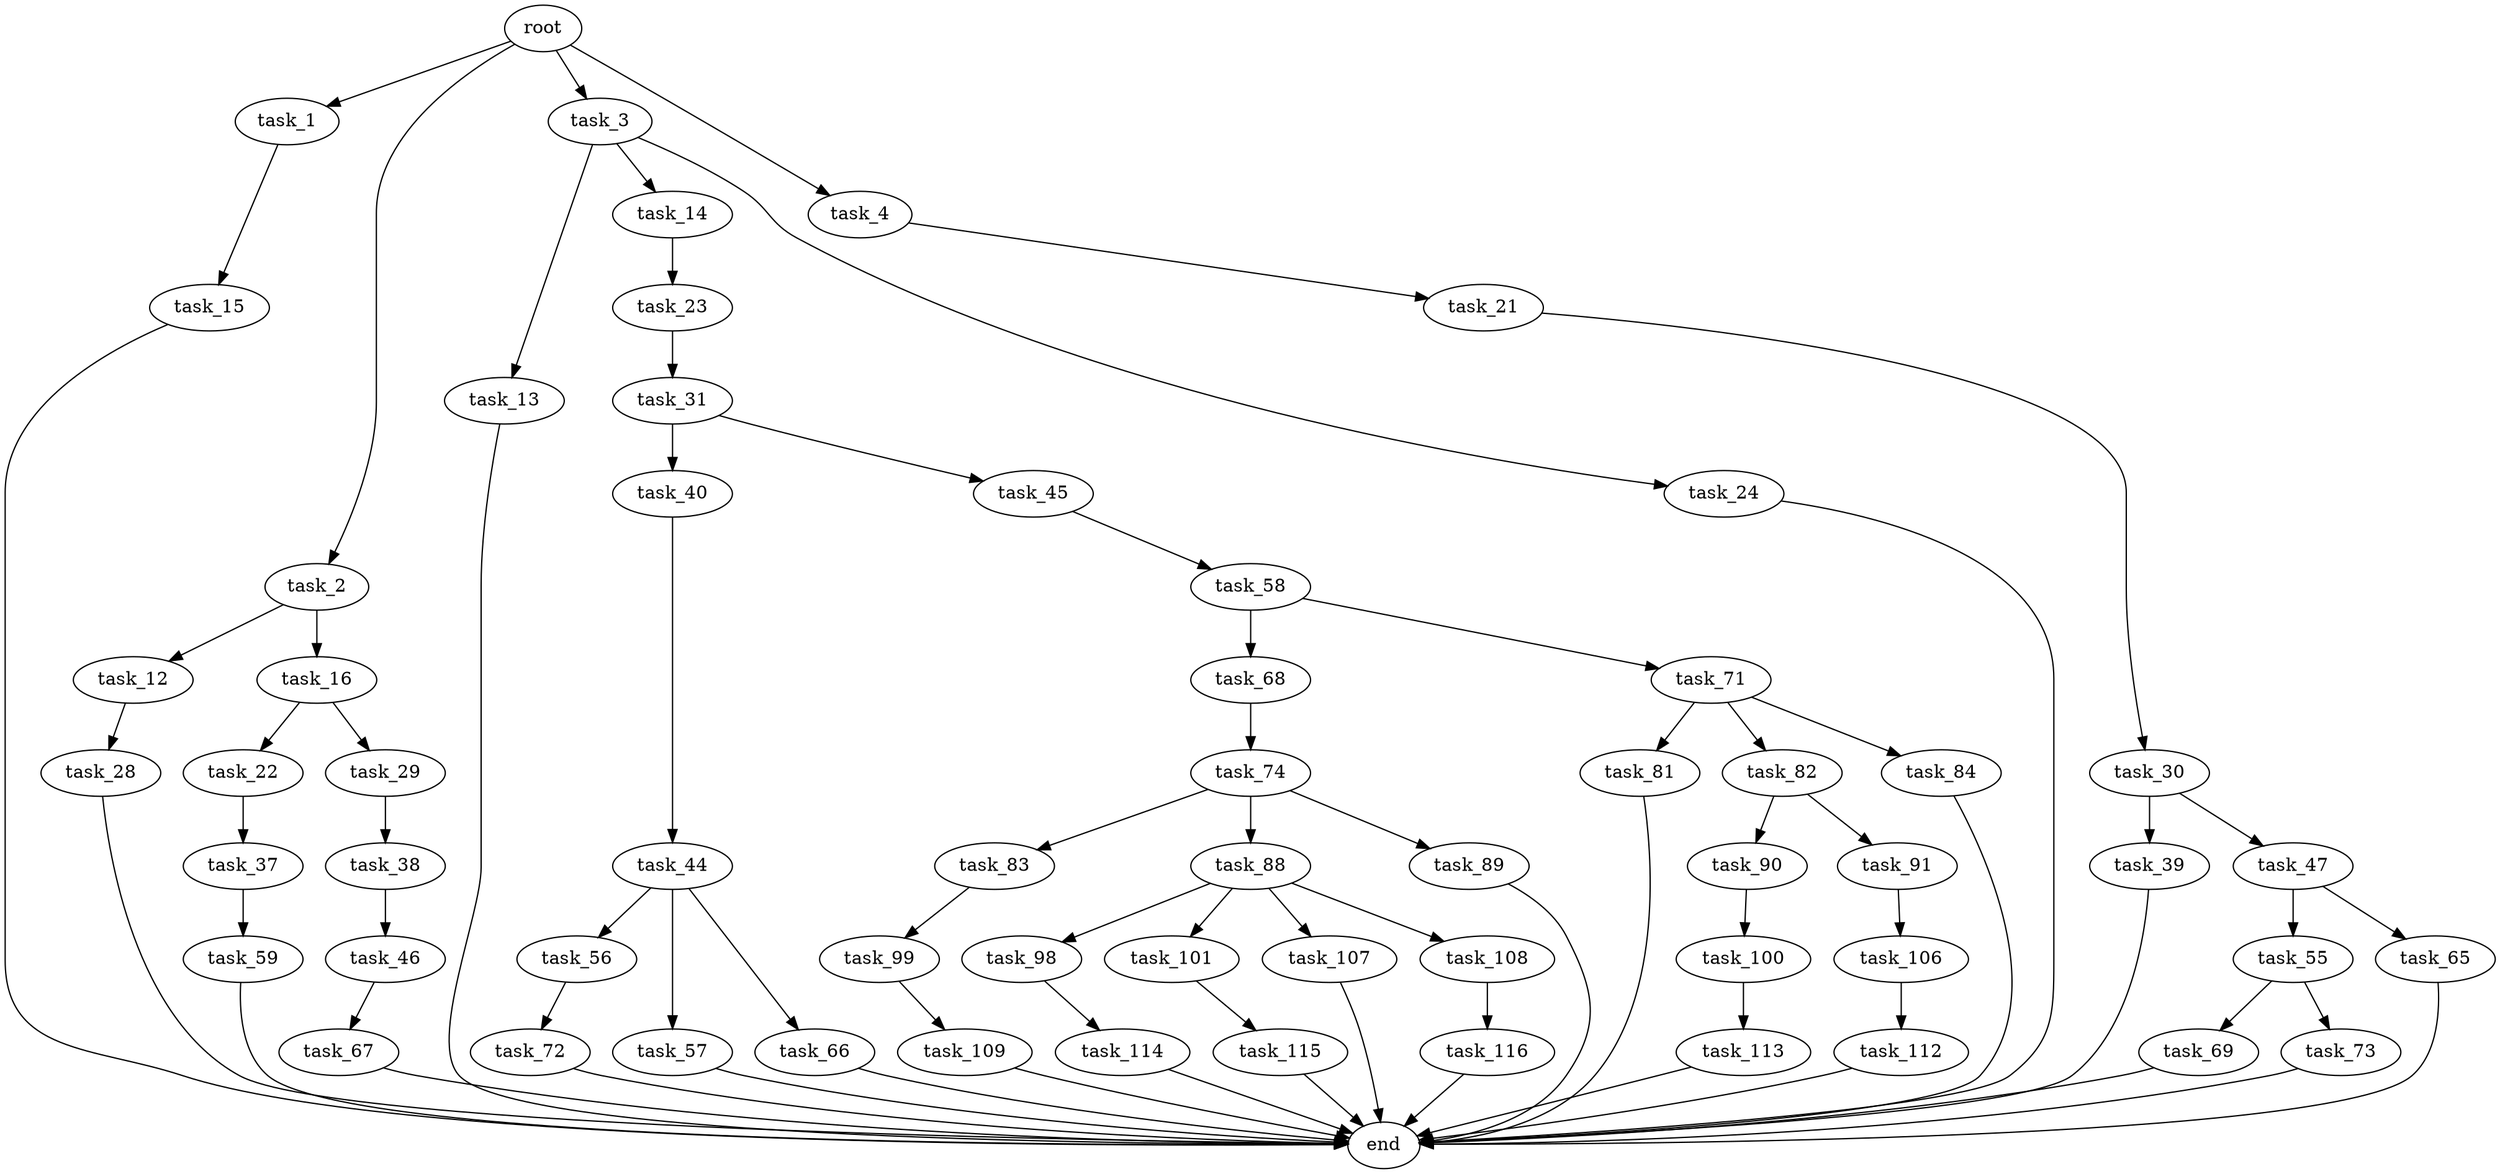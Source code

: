 digraph G {
  root [size="0.000000"];
  task_1 [size="35292141387.000000"];
  task_2 [size="180069167400.000000"];
  task_3 [size="8589934592.000000"];
  task_4 [size="28991029248.000000"];
  task_15 [size="782757789696.000000"];
  task_12 [size="16761668094.000000"];
  task_16 [size="1619107122.000000"];
  task_13 [size="1073741824000.000000"];
  task_14 [size="183545882577.000000"];
  task_24 [size="368293445632.000000"];
  task_21 [size="15821873051.000000"];
  task_28 [size="190698085728.000000"];
  end [size="0.000000"];
  task_23 [size="262443058072.000000"];
  task_22 [size="200080682999.000000"];
  task_29 [size="21700989795.000000"];
  task_30 [size="231928233984.000000"];
  task_37 [size="4248524750.000000"];
  task_31 [size="134217728000.000000"];
  task_38 [size="5000143276.000000"];
  task_39 [size="10192274719.000000"];
  task_47 [size="1073741824000.000000"];
  task_40 [size="31419391728.000000"];
  task_45 [size="782757789696.000000"];
  task_59 [size="20816409923.000000"];
  task_46 [size="368293445632.000000"];
  task_44 [size="68719476736.000000"];
  task_56 [size="231928233984.000000"];
  task_57 [size="31967781722.000000"];
  task_66 [size="7764300497.000000"];
  task_58 [size="1073741824000.000000"];
  task_67 [size="231928233984.000000"];
  task_55 [size="3722870951.000000"];
  task_65 [size="1089325152778.000000"];
  task_69 [size="68719476736.000000"];
  task_73 [size="1432380242.000000"];
  task_72 [size="549755813888.000000"];
  task_68 [size="622160966.000000"];
  task_71 [size="368293445632.000000"];
  task_74 [size="44764520960.000000"];
  task_81 [size="5178187466.000000"];
  task_82 [size="19106876979.000000"];
  task_84 [size="37805840383.000000"];
  task_83 [size="16276665098.000000"];
  task_88 [size="782757789696.000000"];
  task_89 [size="68719476736.000000"];
  task_90 [size="42492705227.000000"];
  task_91 [size="1378812586289.000000"];
  task_99 [size="279453500421.000000"];
  task_98 [size="203677940813.000000"];
  task_101 [size="6768228444.000000"];
  task_107 [size="146799864588.000000"];
  task_108 [size="962036751421.000000"];
  task_100 [size="1928554514.000000"];
  task_106 [size="6136394727.000000"];
  task_114 [size="26183435422.000000"];
  task_109 [size="782757789696.000000"];
  task_113 [size="7563579360.000000"];
  task_115 [size="1555867310.000000"];
  task_112 [size="1073741824000.000000"];
  task_116 [size="917509876.000000"];

  root -> task_1 [size="1.000000"];
  root -> task_2 [size="1.000000"];
  root -> task_3 [size="1.000000"];
  root -> task_4 [size="1.000000"];
  task_1 -> task_15 [size="679477248.000000"];
  task_2 -> task_12 [size="134217728.000000"];
  task_2 -> task_16 [size="134217728.000000"];
  task_3 -> task_13 [size="33554432.000000"];
  task_3 -> task_14 [size="33554432.000000"];
  task_3 -> task_24 [size="33554432.000000"];
  task_4 -> task_21 [size="75497472.000000"];
  task_15 -> end [size="1.000000"];
  task_12 -> task_28 [size="838860800.000000"];
  task_16 -> task_22 [size="33554432.000000"];
  task_16 -> task_29 [size="33554432.000000"];
  task_13 -> end [size="1.000000"];
  task_14 -> task_23 [size="838860800.000000"];
  task_24 -> end [size="1.000000"];
  task_21 -> task_30 [size="679477248.000000"];
  task_28 -> end [size="1.000000"];
  task_23 -> task_31 [size="536870912.000000"];
  task_22 -> task_37 [size="301989888.000000"];
  task_29 -> task_38 [size="411041792.000000"];
  task_30 -> task_39 [size="301989888.000000"];
  task_30 -> task_47 [size="301989888.000000"];
  task_37 -> task_59 [size="75497472.000000"];
  task_31 -> task_40 [size="209715200.000000"];
  task_31 -> task_45 [size="209715200.000000"];
  task_38 -> task_46 [size="209715200.000000"];
  task_39 -> end [size="1.000000"];
  task_47 -> task_55 [size="838860800.000000"];
  task_47 -> task_65 [size="838860800.000000"];
  task_40 -> task_44 [size="536870912.000000"];
  task_45 -> task_58 [size="679477248.000000"];
  task_59 -> end [size="1.000000"];
  task_46 -> task_67 [size="411041792.000000"];
  task_44 -> task_56 [size="134217728.000000"];
  task_44 -> task_57 [size="134217728.000000"];
  task_44 -> task_66 [size="134217728.000000"];
  task_56 -> task_72 [size="301989888.000000"];
  task_57 -> end [size="1.000000"];
  task_66 -> end [size="1.000000"];
  task_58 -> task_68 [size="838860800.000000"];
  task_58 -> task_71 [size="838860800.000000"];
  task_67 -> end [size="1.000000"];
  task_55 -> task_69 [size="209715200.000000"];
  task_55 -> task_73 [size="209715200.000000"];
  task_65 -> end [size="1.000000"];
  task_69 -> end [size="1.000000"];
  task_73 -> end [size="1.000000"];
  task_72 -> end [size="1.000000"];
  task_68 -> task_74 [size="33554432.000000"];
  task_71 -> task_81 [size="411041792.000000"];
  task_71 -> task_82 [size="411041792.000000"];
  task_71 -> task_84 [size="411041792.000000"];
  task_74 -> task_83 [size="33554432.000000"];
  task_74 -> task_88 [size="33554432.000000"];
  task_74 -> task_89 [size="33554432.000000"];
  task_81 -> end [size="1.000000"];
  task_82 -> task_90 [size="411041792.000000"];
  task_82 -> task_91 [size="411041792.000000"];
  task_84 -> end [size="1.000000"];
  task_83 -> task_99 [size="679477248.000000"];
  task_88 -> task_98 [size="679477248.000000"];
  task_88 -> task_101 [size="679477248.000000"];
  task_88 -> task_107 [size="679477248.000000"];
  task_88 -> task_108 [size="679477248.000000"];
  task_89 -> end [size="1.000000"];
  task_90 -> task_100 [size="679477248.000000"];
  task_91 -> task_106 [size="838860800.000000"];
  task_99 -> task_109 [size="411041792.000000"];
  task_98 -> task_114 [size="411041792.000000"];
  task_101 -> task_115 [size="134217728.000000"];
  task_107 -> end [size="1.000000"];
  task_108 -> task_116 [size="838860800.000000"];
  task_100 -> task_113 [size="75497472.000000"];
  task_106 -> task_112 [size="301989888.000000"];
  task_114 -> end [size="1.000000"];
  task_109 -> end [size="1.000000"];
  task_113 -> end [size="1.000000"];
  task_115 -> end [size="1.000000"];
  task_112 -> end [size="1.000000"];
  task_116 -> end [size="1.000000"];
}
